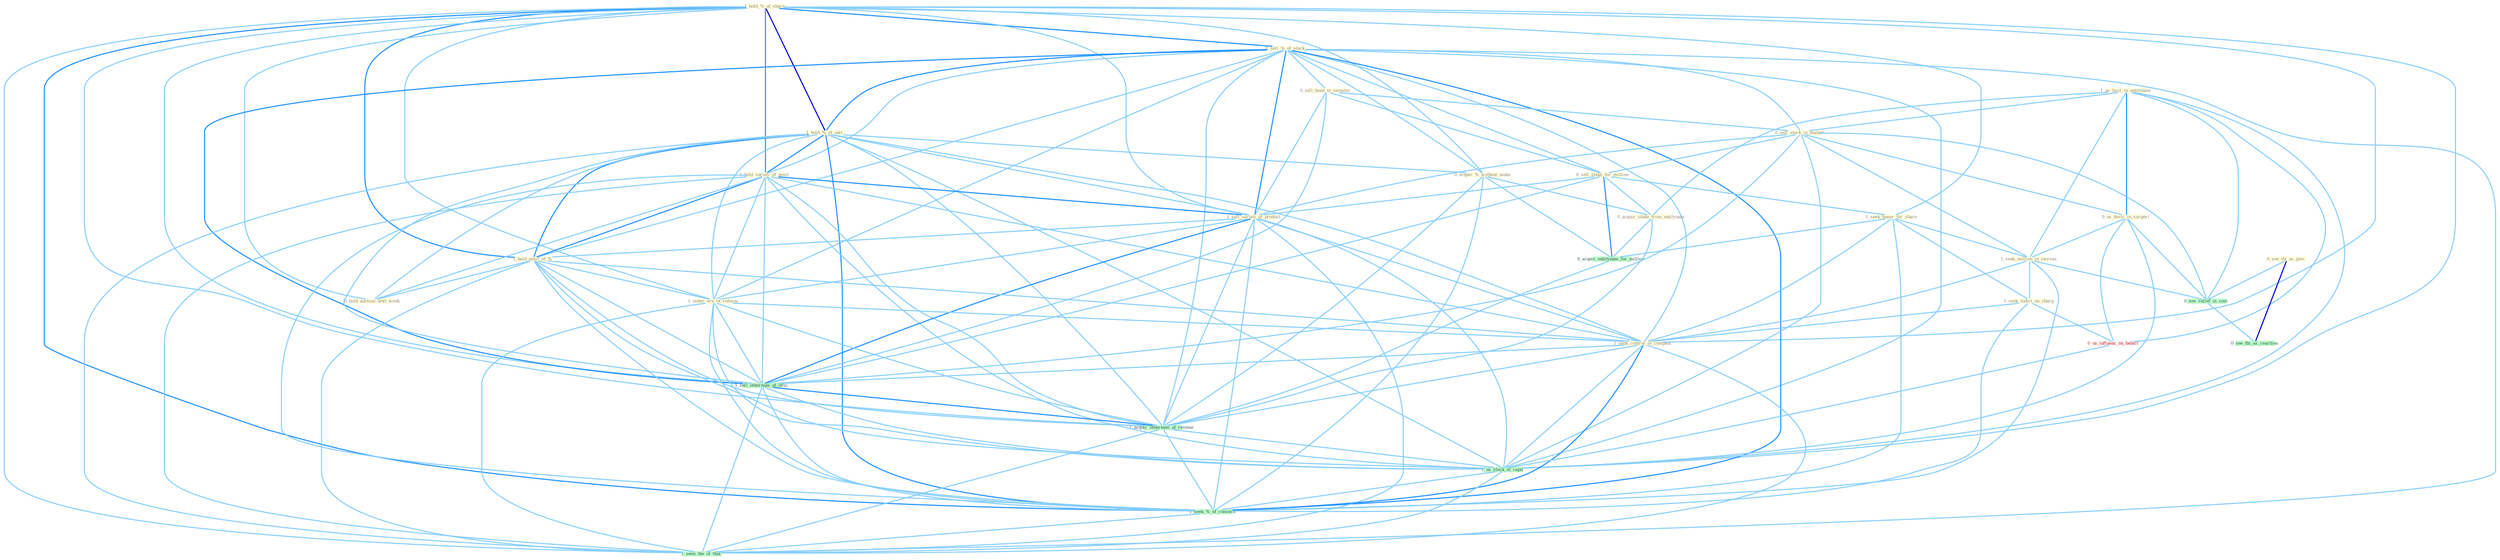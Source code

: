 Graph G{ 
    node
    [shape=polygon,style=filled,width=.5,height=.06,color="#BDFCC9",fixedsize=true,fontsize=4,
    fontcolor="#2f4f4f"];
    {node
    [color="#ffffe0", fontcolor="#8b7d6b"] "1_hold_%_of_share " "1_sell_%_of_stock " "1_hold_%_of_unit " "1_us_facil_in_entitynam " "0_acquir_%_without_make " "0_sell_bond_to_investor " "0_sell_stock_in_matter " "0_see_thi_as_piec " "1_hold_varieti_of_posit " "0_sell_stake_for_million " "1_sell_varieti_of_product " "0_acquir_stake_from_entitynam " "1_hold_posit_of_% " "0_us_devic_in_surgeri " "1_usher_era_of_reform " "1_seek_buyer_for_share " "0_hold_auction_next_week " "1_seek_million_in_increas " "1_seek_indict_on_charg " "1_seek_control_of_compani "}
{node [color="#fff0f5", fontcolor="#b22222"] "0_us_influenc_on_behalf "}
edge [color="#B0E2FF"];

	"1_hold_%_of_share " -- "1_sell_%_of_stock " [w="2", color="#1e90ff" , len=0.8];
	"1_hold_%_of_share " -- "1_hold_%_of_unit " [w="3", color="#0000cd" , len=0.6];
	"1_hold_%_of_share " -- "0_acquir_%_without_make " [w="1", color="#87cefa" ];
	"1_hold_%_of_share " -- "1_hold_varieti_of_posit " [w="2", color="#1e90ff" , len=0.8];
	"1_hold_%_of_share " -- "1_sell_varieti_of_product " [w="1", color="#87cefa" ];
	"1_hold_%_of_share " -- "1_hold_posit_of_% " [w="2", color="#1e90ff" , len=0.8];
	"1_hold_%_of_share " -- "1_usher_era_of_reform " [w="1", color="#87cefa" ];
	"1_hold_%_of_share " -- "1_seek_buyer_for_share " [w="1", color="#87cefa" ];
	"1_hold_%_of_share " -- "0_hold_auction_next_week " [w="1", color="#87cefa" ];
	"1_hold_%_of_share " -- "1_seek_control_of_compani " [w="1", color="#87cefa" ];
	"1_hold_%_of_share " -- "1_sell_othernum_of_offic " [w="1", color="#87cefa" ];
	"1_hold_%_of_share " -- "1_acquir_othernum_of_restaur " [w="1", color="#87cefa" ];
	"1_hold_%_of_share " -- "1_us_stock_of_capit " [w="1", color="#87cefa" ];
	"1_hold_%_of_share " -- "1_seek_%_of_concern " [w="2", color="#1e90ff" , len=0.8];
	"1_hold_%_of_share " -- "1_seen_the_of_that " [w="1", color="#87cefa" ];
	"1_sell_%_of_stock " -- "1_hold_%_of_unit " [w="2", color="#1e90ff" , len=0.8];
	"1_sell_%_of_stock " -- "0_acquir_%_without_make " [w="1", color="#87cefa" ];
	"1_sell_%_of_stock " -- "0_sell_bond_to_investor " [w="1", color="#87cefa" ];
	"1_sell_%_of_stock " -- "0_sell_stock_in_matter " [w="1", color="#87cefa" ];
	"1_sell_%_of_stock " -- "1_hold_varieti_of_posit " [w="1", color="#87cefa" ];
	"1_sell_%_of_stock " -- "0_sell_stake_for_million " [w="1", color="#87cefa" ];
	"1_sell_%_of_stock " -- "1_sell_varieti_of_product " [w="2", color="#1e90ff" , len=0.8];
	"1_sell_%_of_stock " -- "1_hold_posit_of_% " [w="1", color="#87cefa" ];
	"1_sell_%_of_stock " -- "1_usher_era_of_reform " [w="1", color="#87cefa" ];
	"1_sell_%_of_stock " -- "1_seek_control_of_compani " [w="1", color="#87cefa" ];
	"1_sell_%_of_stock " -- "1_sell_othernum_of_offic " [w="2", color="#1e90ff" , len=0.8];
	"1_sell_%_of_stock " -- "1_acquir_othernum_of_restaur " [w="1", color="#87cefa" ];
	"1_sell_%_of_stock " -- "1_us_stock_of_capit " [w="1", color="#87cefa" ];
	"1_sell_%_of_stock " -- "1_seek_%_of_concern " [w="2", color="#1e90ff" , len=0.8];
	"1_sell_%_of_stock " -- "1_seen_the_of_that " [w="1", color="#87cefa" ];
	"1_hold_%_of_unit " -- "0_acquir_%_without_make " [w="1", color="#87cefa" ];
	"1_hold_%_of_unit " -- "1_hold_varieti_of_posit " [w="2", color="#1e90ff" , len=0.8];
	"1_hold_%_of_unit " -- "1_sell_varieti_of_product " [w="1", color="#87cefa" ];
	"1_hold_%_of_unit " -- "1_hold_posit_of_% " [w="2", color="#1e90ff" , len=0.8];
	"1_hold_%_of_unit " -- "1_usher_era_of_reform " [w="1", color="#87cefa" ];
	"1_hold_%_of_unit " -- "0_hold_auction_next_week " [w="1", color="#87cefa" ];
	"1_hold_%_of_unit " -- "1_seek_control_of_compani " [w="1", color="#87cefa" ];
	"1_hold_%_of_unit " -- "1_sell_othernum_of_offic " [w="1", color="#87cefa" ];
	"1_hold_%_of_unit " -- "1_acquir_othernum_of_restaur " [w="1", color="#87cefa" ];
	"1_hold_%_of_unit " -- "1_us_stock_of_capit " [w="1", color="#87cefa" ];
	"1_hold_%_of_unit " -- "1_seek_%_of_concern " [w="2", color="#1e90ff" , len=0.8];
	"1_hold_%_of_unit " -- "1_seen_the_of_that " [w="1", color="#87cefa" ];
	"1_us_facil_in_entitynam " -- "0_sell_stock_in_matter " [w="1", color="#87cefa" ];
	"1_us_facil_in_entitynam " -- "0_acquir_stake_from_entitynam " [w="1", color="#87cefa" ];
	"1_us_facil_in_entitynam " -- "0_us_devic_in_surgeri " [w="2", color="#1e90ff" , len=0.8];
	"1_us_facil_in_entitynam " -- "1_seek_million_in_increas " [w="1", color="#87cefa" ];
	"1_us_facil_in_entitynam " -- "0_us_influenc_on_behalf " [w="1", color="#87cefa" ];
	"1_us_facil_in_entitynam " -- "0_see_relief_in_cost " [w="1", color="#87cefa" ];
	"1_us_facil_in_entitynam " -- "1_us_stock_of_capit " [w="1", color="#87cefa" ];
	"0_acquir_%_without_make " -- "0_acquir_stake_from_entitynam " [w="1", color="#87cefa" ];
	"0_acquir_%_without_make " -- "0_acquir_entitynam_for_million " [w="1", color="#87cefa" ];
	"0_acquir_%_without_make " -- "1_acquir_othernum_of_restaur " [w="1", color="#87cefa" ];
	"0_acquir_%_without_make " -- "1_seek_%_of_concern " [w="1", color="#87cefa" ];
	"0_sell_bond_to_investor " -- "0_sell_stock_in_matter " [w="1", color="#87cefa" ];
	"0_sell_bond_to_investor " -- "0_sell_stake_for_million " [w="1", color="#87cefa" ];
	"0_sell_bond_to_investor " -- "1_sell_varieti_of_product " [w="1", color="#87cefa" ];
	"0_sell_bond_to_investor " -- "1_sell_othernum_of_offic " [w="1", color="#87cefa" ];
	"0_sell_stock_in_matter " -- "0_sell_stake_for_million " [w="1", color="#87cefa" ];
	"0_sell_stock_in_matter " -- "1_sell_varieti_of_product " [w="1", color="#87cefa" ];
	"0_sell_stock_in_matter " -- "0_us_devic_in_surgeri " [w="1", color="#87cefa" ];
	"0_sell_stock_in_matter " -- "1_seek_million_in_increas " [w="1", color="#87cefa" ];
	"0_sell_stock_in_matter " -- "1_sell_othernum_of_offic " [w="1", color="#87cefa" ];
	"0_sell_stock_in_matter " -- "0_see_relief_in_cost " [w="1", color="#87cefa" ];
	"0_sell_stock_in_matter " -- "1_us_stock_of_capit " [w="1", color="#87cefa" ];
	"0_see_thi_as_piec " -- "0_see_relief_in_cost " [w="1", color="#87cefa" ];
	"0_see_thi_as_piec " -- "0_see_thi_as_reaction " [w="3", color="#0000cd" , len=0.6];
	"1_hold_varieti_of_posit " -- "1_sell_varieti_of_product " [w="2", color="#1e90ff" , len=0.8];
	"1_hold_varieti_of_posit " -- "1_hold_posit_of_% " [w="2", color="#1e90ff" , len=0.8];
	"1_hold_varieti_of_posit " -- "1_usher_era_of_reform " [w="1", color="#87cefa" ];
	"1_hold_varieti_of_posit " -- "0_hold_auction_next_week " [w="1", color="#87cefa" ];
	"1_hold_varieti_of_posit " -- "1_seek_control_of_compani " [w="1", color="#87cefa" ];
	"1_hold_varieti_of_posit " -- "1_sell_othernum_of_offic " [w="1", color="#87cefa" ];
	"1_hold_varieti_of_posit " -- "1_acquir_othernum_of_restaur " [w="1", color="#87cefa" ];
	"1_hold_varieti_of_posit " -- "1_us_stock_of_capit " [w="1", color="#87cefa" ];
	"1_hold_varieti_of_posit " -- "1_seek_%_of_concern " [w="1", color="#87cefa" ];
	"1_hold_varieti_of_posit " -- "1_seen_the_of_that " [w="1", color="#87cefa" ];
	"0_sell_stake_for_million " -- "1_sell_varieti_of_product " [w="1", color="#87cefa" ];
	"0_sell_stake_for_million " -- "0_acquir_stake_from_entitynam " [w="1", color="#87cefa" ];
	"0_sell_stake_for_million " -- "1_seek_buyer_for_share " [w="1", color="#87cefa" ];
	"0_sell_stake_for_million " -- "0_acquir_entitynam_for_million " [w="2", color="#1e90ff" , len=0.8];
	"0_sell_stake_for_million " -- "1_sell_othernum_of_offic " [w="1", color="#87cefa" ];
	"1_sell_varieti_of_product " -- "1_hold_posit_of_% " [w="1", color="#87cefa" ];
	"1_sell_varieti_of_product " -- "1_usher_era_of_reform " [w="1", color="#87cefa" ];
	"1_sell_varieti_of_product " -- "1_seek_control_of_compani " [w="1", color="#87cefa" ];
	"1_sell_varieti_of_product " -- "1_sell_othernum_of_offic " [w="2", color="#1e90ff" , len=0.8];
	"1_sell_varieti_of_product " -- "1_acquir_othernum_of_restaur " [w="1", color="#87cefa" ];
	"1_sell_varieti_of_product " -- "1_us_stock_of_capit " [w="1", color="#87cefa" ];
	"1_sell_varieti_of_product " -- "1_seek_%_of_concern " [w="1", color="#87cefa" ];
	"1_sell_varieti_of_product " -- "1_seen_the_of_that " [w="1", color="#87cefa" ];
	"0_acquir_stake_from_entitynam " -- "0_acquir_entitynam_for_million " [w="1", color="#87cefa" ];
	"0_acquir_stake_from_entitynam " -- "1_acquir_othernum_of_restaur " [w="1", color="#87cefa" ];
	"1_hold_posit_of_% " -- "1_usher_era_of_reform " [w="1", color="#87cefa" ];
	"1_hold_posit_of_% " -- "0_hold_auction_next_week " [w="1", color="#87cefa" ];
	"1_hold_posit_of_% " -- "1_seek_control_of_compani " [w="1", color="#87cefa" ];
	"1_hold_posit_of_% " -- "1_sell_othernum_of_offic " [w="1", color="#87cefa" ];
	"1_hold_posit_of_% " -- "1_acquir_othernum_of_restaur " [w="1", color="#87cefa" ];
	"1_hold_posit_of_% " -- "1_us_stock_of_capit " [w="1", color="#87cefa" ];
	"1_hold_posit_of_% " -- "1_seek_%_of_concern " [w="1", color="#87cefa" ];
	"1_hold_posit_of_% " -- "1_seen_the_of_that " [w="1", color="#87cefa" ];
	"0_us_devic_in_surgeri " -- "1_seek_million_in_increas " [w="1", color="#87cefa" ];
	"0_us_devic_in_surgeri " -- "0_us_influenc_on_behalf " [w="1", color="#87cefa" ];
	"0_us_devic_in_surgeri " -- "0_see_relief_in_cost " [w="1", color="#87cefa" ];
	"0_us_devic_in_surgeri " -- "1_us_stock_of_capit " [w="1", color="#87cefa" ];
	"1_usher_era_of_reform " -- "1_seek_control_of_compani " [w="1", color="#87cefa" ];
	"1_usher_era_of_reform " -- "1_sell_othernum_of_offic " [w="1", color="#87cefa" ];
	"1_usher_era_of_reform " -- "1_acquir_othernum_of_restaur " [w="1", color="#87cefa" ];
	"1_usher_era_of_reform " -- "1_us_stock_of_capit " [w="1", color="#87cefa" ];
	"1_usher_era_of_reform " -- "1_seek_%_of_concern " [w="1", color="#87cefa" ];
	"1_usher_era_of_reform " -- "1_seen_the_of_that " [w="1", color="#87cefa" ];
	"1_seek_buyer_for_share " -- "1_seek_million_in_increas " [w="1", color="#87cefa" ];
	"1_seek_buyer_for_share " -- "1_seek_indict_on_charg " [w="1", color="#87cefa" ];
	"1_seek_buyer_for_share " -- "1_seek_control_of_compani " [w="1", color="#87cefa" ];
	"1_seek_buyer_for_share " -- "0_acquir_entitynam_for_million " [w="1", color="#87cefa" ];
	"1_seek_buyer_for_share " -- "1_seek_%_of_concern " [w="1", color="#87cefa" ];
	"1_seek_million_in_increas " -- "1_seek_indict_on_charg " [w="1", color="#87cefa" ];
	"1_seek_million_in_increas " -- "1_seek_control_of_compani " [w="1", color="#87cefa" ];
	"1_seek_million_in_increas " -- "0_see_relief_in_cost " [w="1", color="#87cefa" ];
	"1_seek_million_in_increas " -- "1_seek_%_of_concern " [w="1", color="#87cefa" ];
	"1_seek_indict_on_charg " -- "1_seek_control_of_compani " [w="1", color="#87cefa" ];
	"1_seek_indict_on_charg " -- "0_us_influenc_on_behalf " [w="1", color="#87cefa" ];
	"1_seek_indict_on_charg " -- "1_seek_%_of_concern " [w="1", color="#87cefa" ];
	"1_seek_control_of_compani " -- "1_sell_othernum_of_offic " [w="1", color="#87cefa" ];
	"1_seek_control_of_compani " -- "1_acquir_othernum_of_restaur " [w="1", color="#87cefa" ];
	"1_seek_control_of_compani " -- "1_us_stock_of_capit " [w="1", color="#87cefa" ];
	"1_seek_control_of_compani " -- "1_seek_%_of_concern " [w="2", color="#1e90ff" , len=0.8];
	"1_seek_control_of_compani " -- "1_seen_the_of_that " [w="1", color="#87cefa" ];
	"0_acquir_entitynam_for_million " -- "1_acquir_othernum_of_restaur " [w="1", color="#87cefa" ];
	"1_sell_othernum_of_offic " -- "1_acquir_othernum_of_restaur " [w="2", color="#1e90ff" , len=0.8];
	"1_sell_othernum_of_offic " -- "1_us_stock_of_capit " [w="1", color="#87cefa" ];
	"1_sell_othernum_of_offic " -- "1_seek_%_of_concern " [w="1", color="#87cefa" ];
	"1_sell_othernum_of_offic " -- "1_seen_the_of_that " [w="1", color="#87cefa" ];
	"0_us_influenc_on_behalf " -- "1_us_stock_of_capit " [w="1", color="#87cefa" ];
	"0_see_relief_in_cost " -- "0_see_thi_as_reaction " [w="1", color="#87cefa" ];
	"1_acquir_othernum_of_restaur " -- "1_us_stock_of_capit " [w="1", color="#87cefa" ];
	"1_acquir_othernum_of_restaur " -- "1_seek_%_of_concern " [w="1", color="#87cefa" ];
	"1_acquir_othernum_of_restaur " -- "1_seen_the_of_that " [w="1", color="#87cefa" ];
	"1_us_stock_of_capit " -- "1_seek_%_of_concern " [w="1", color="#87cefa" ];
	"1_us_stock_of_capit " -- "1_seen_the_of_that " [w="1", color="#87cefa" ];
	"1_seek_%_of_concern " -- "1_seen_the_of_that " [w="1", color="#87cefa" ];
}